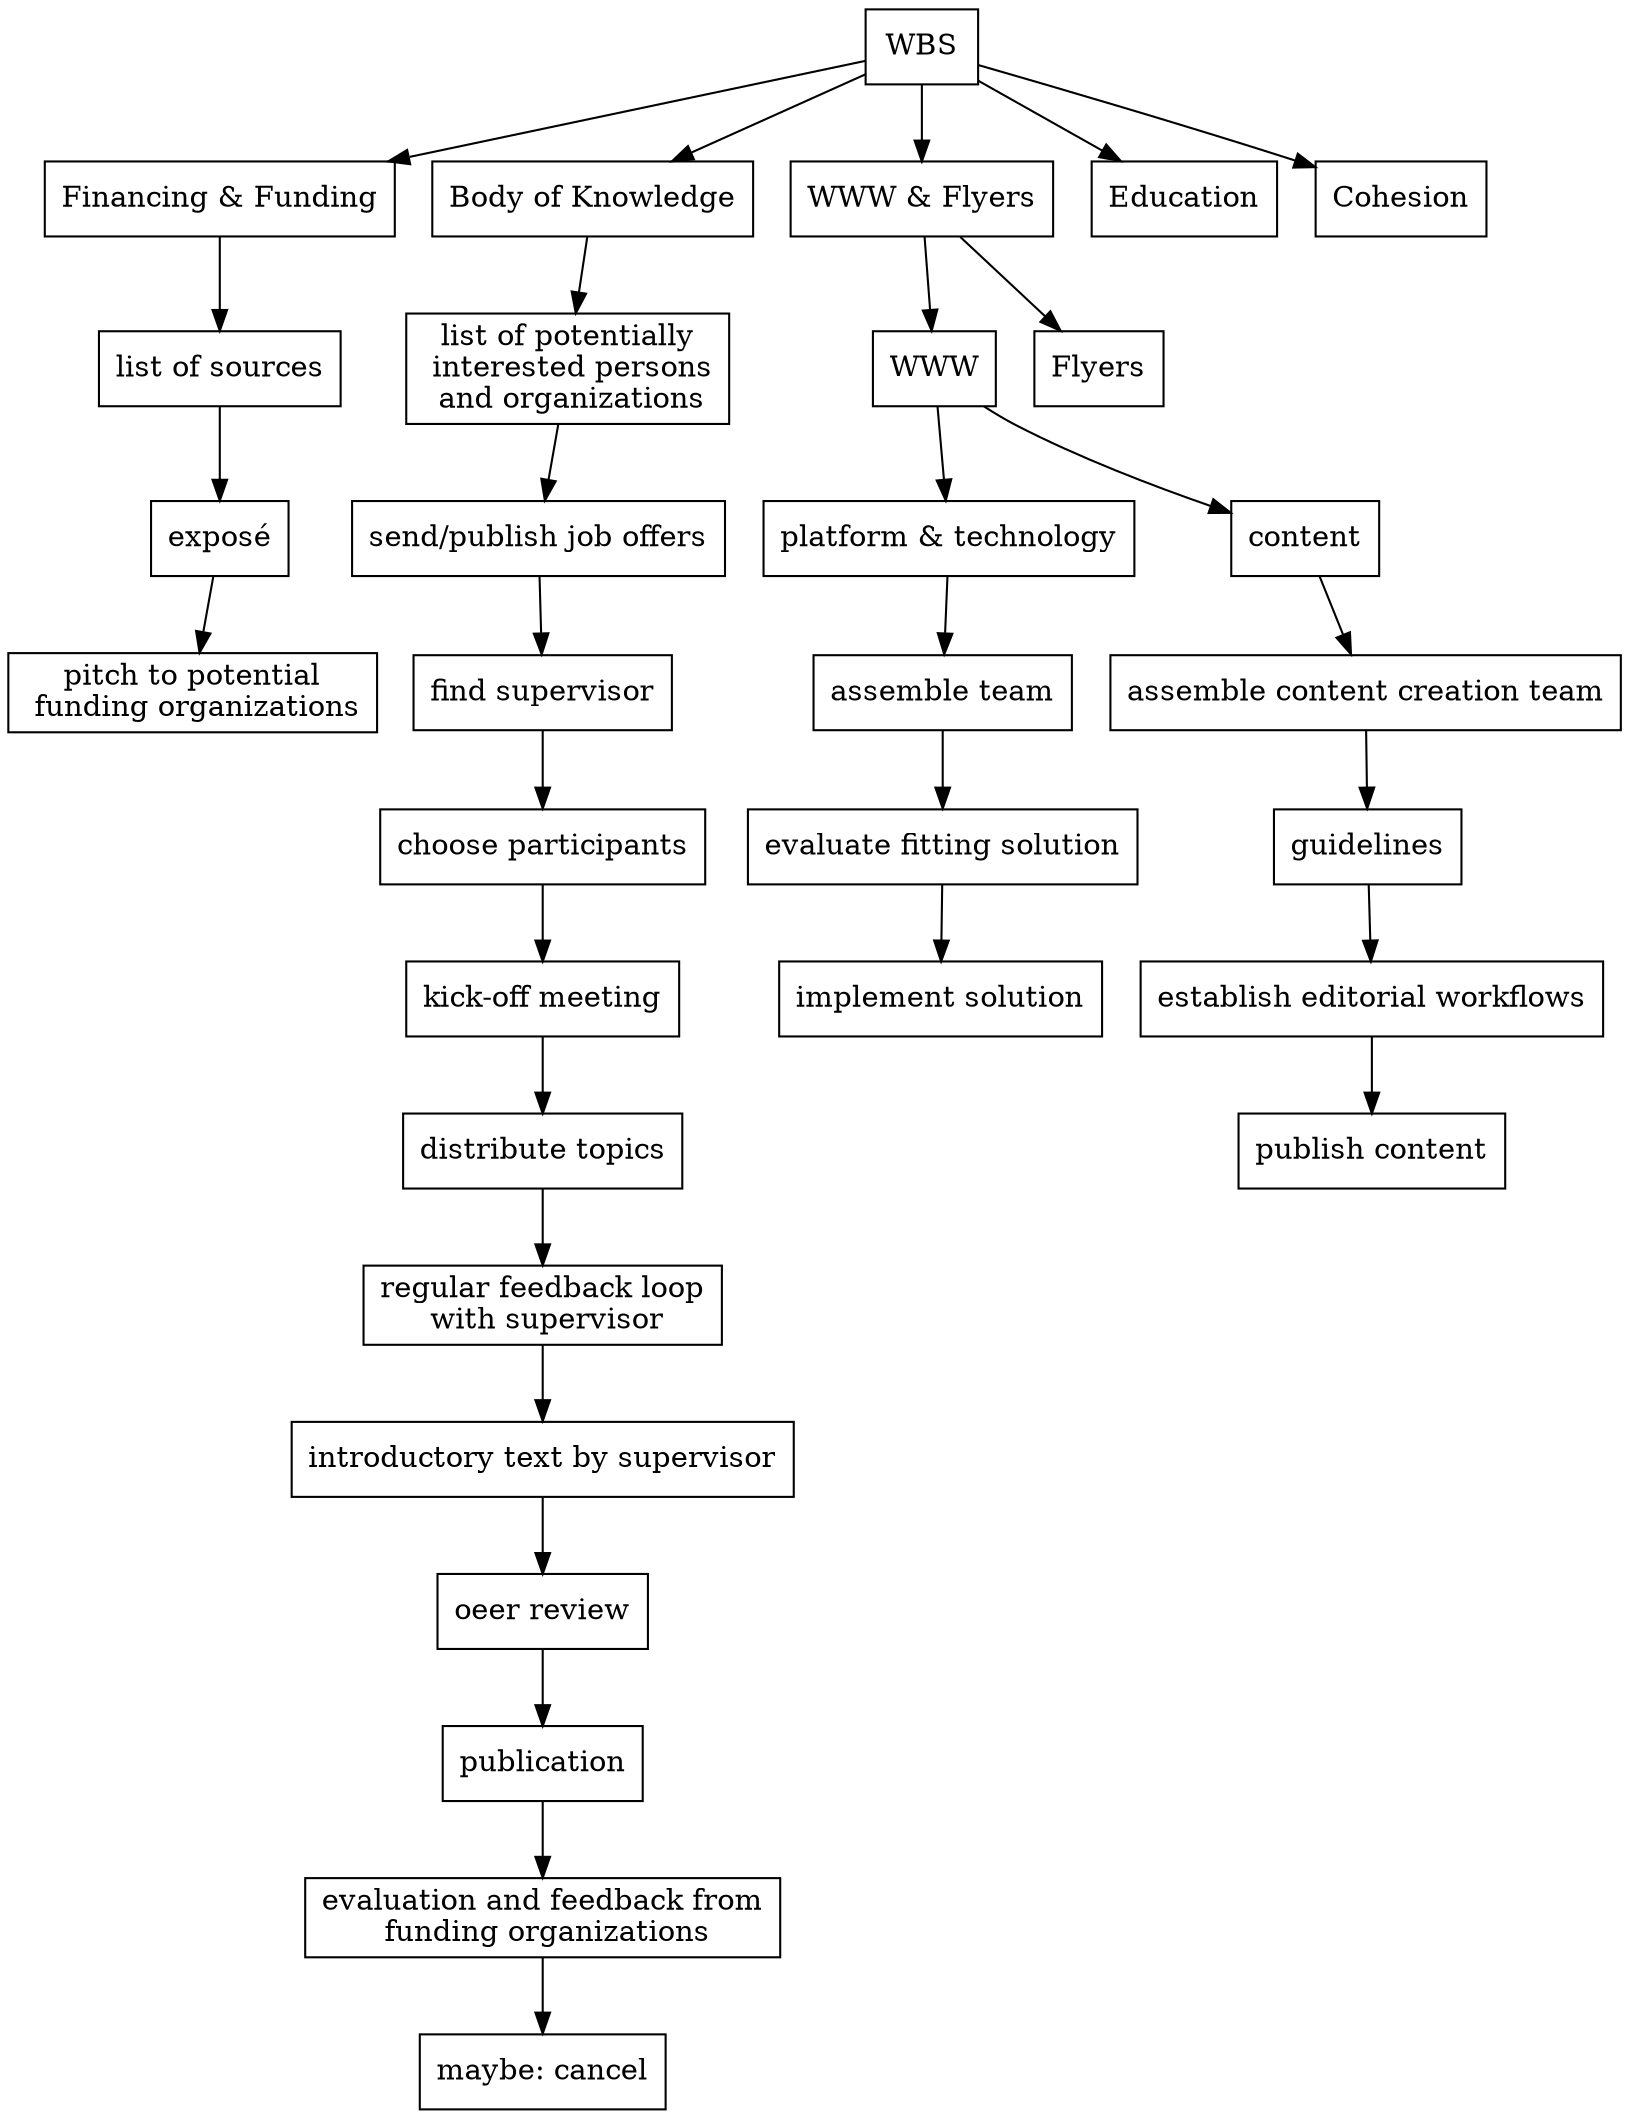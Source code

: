 digraph g {
node [shape=record];
graph [];

"WBS";

"WBS" -> "Financing & Funding"
	-> "list of sources"
	-> "exposé"
	-> "pitch to potential\n funding organizations"
;

"WBS" -> "Body of Knowledge"
	-> "list of potentially\n interested persons\n and organizations"
	-> "send/publish job offers"
	-> "find supervisor"
	-> "choose participants"
	-> "kick-off meeting"
	-> "distribute topics"
	-> "regular feedback loop\n with supervisor"
	-> "introductory text by supervisor"
	-> "oeer review"
	-> "publication"
	-> "evaluation and feedback from\n funding organizations"
	-> "maybe: cancel"
;

"WBS" -> "WWW & Flyers";
"WWW & Flyers" -> "WWW";
"WWW" -> "platform & technology"
	-> "assemble team"
	-> "evaluate fitting solution"
	-> "implement solution";
"WWW" -> "content"
	-> "assemble content creation team"
	-> "guidelines"
	-> "establish editorial workflows"
	-> "publish content";
"WWW & Flyers"
	-> "Flyers"
;

"WBS" -> "Education";

"WBS" -> "Cohesion";
}